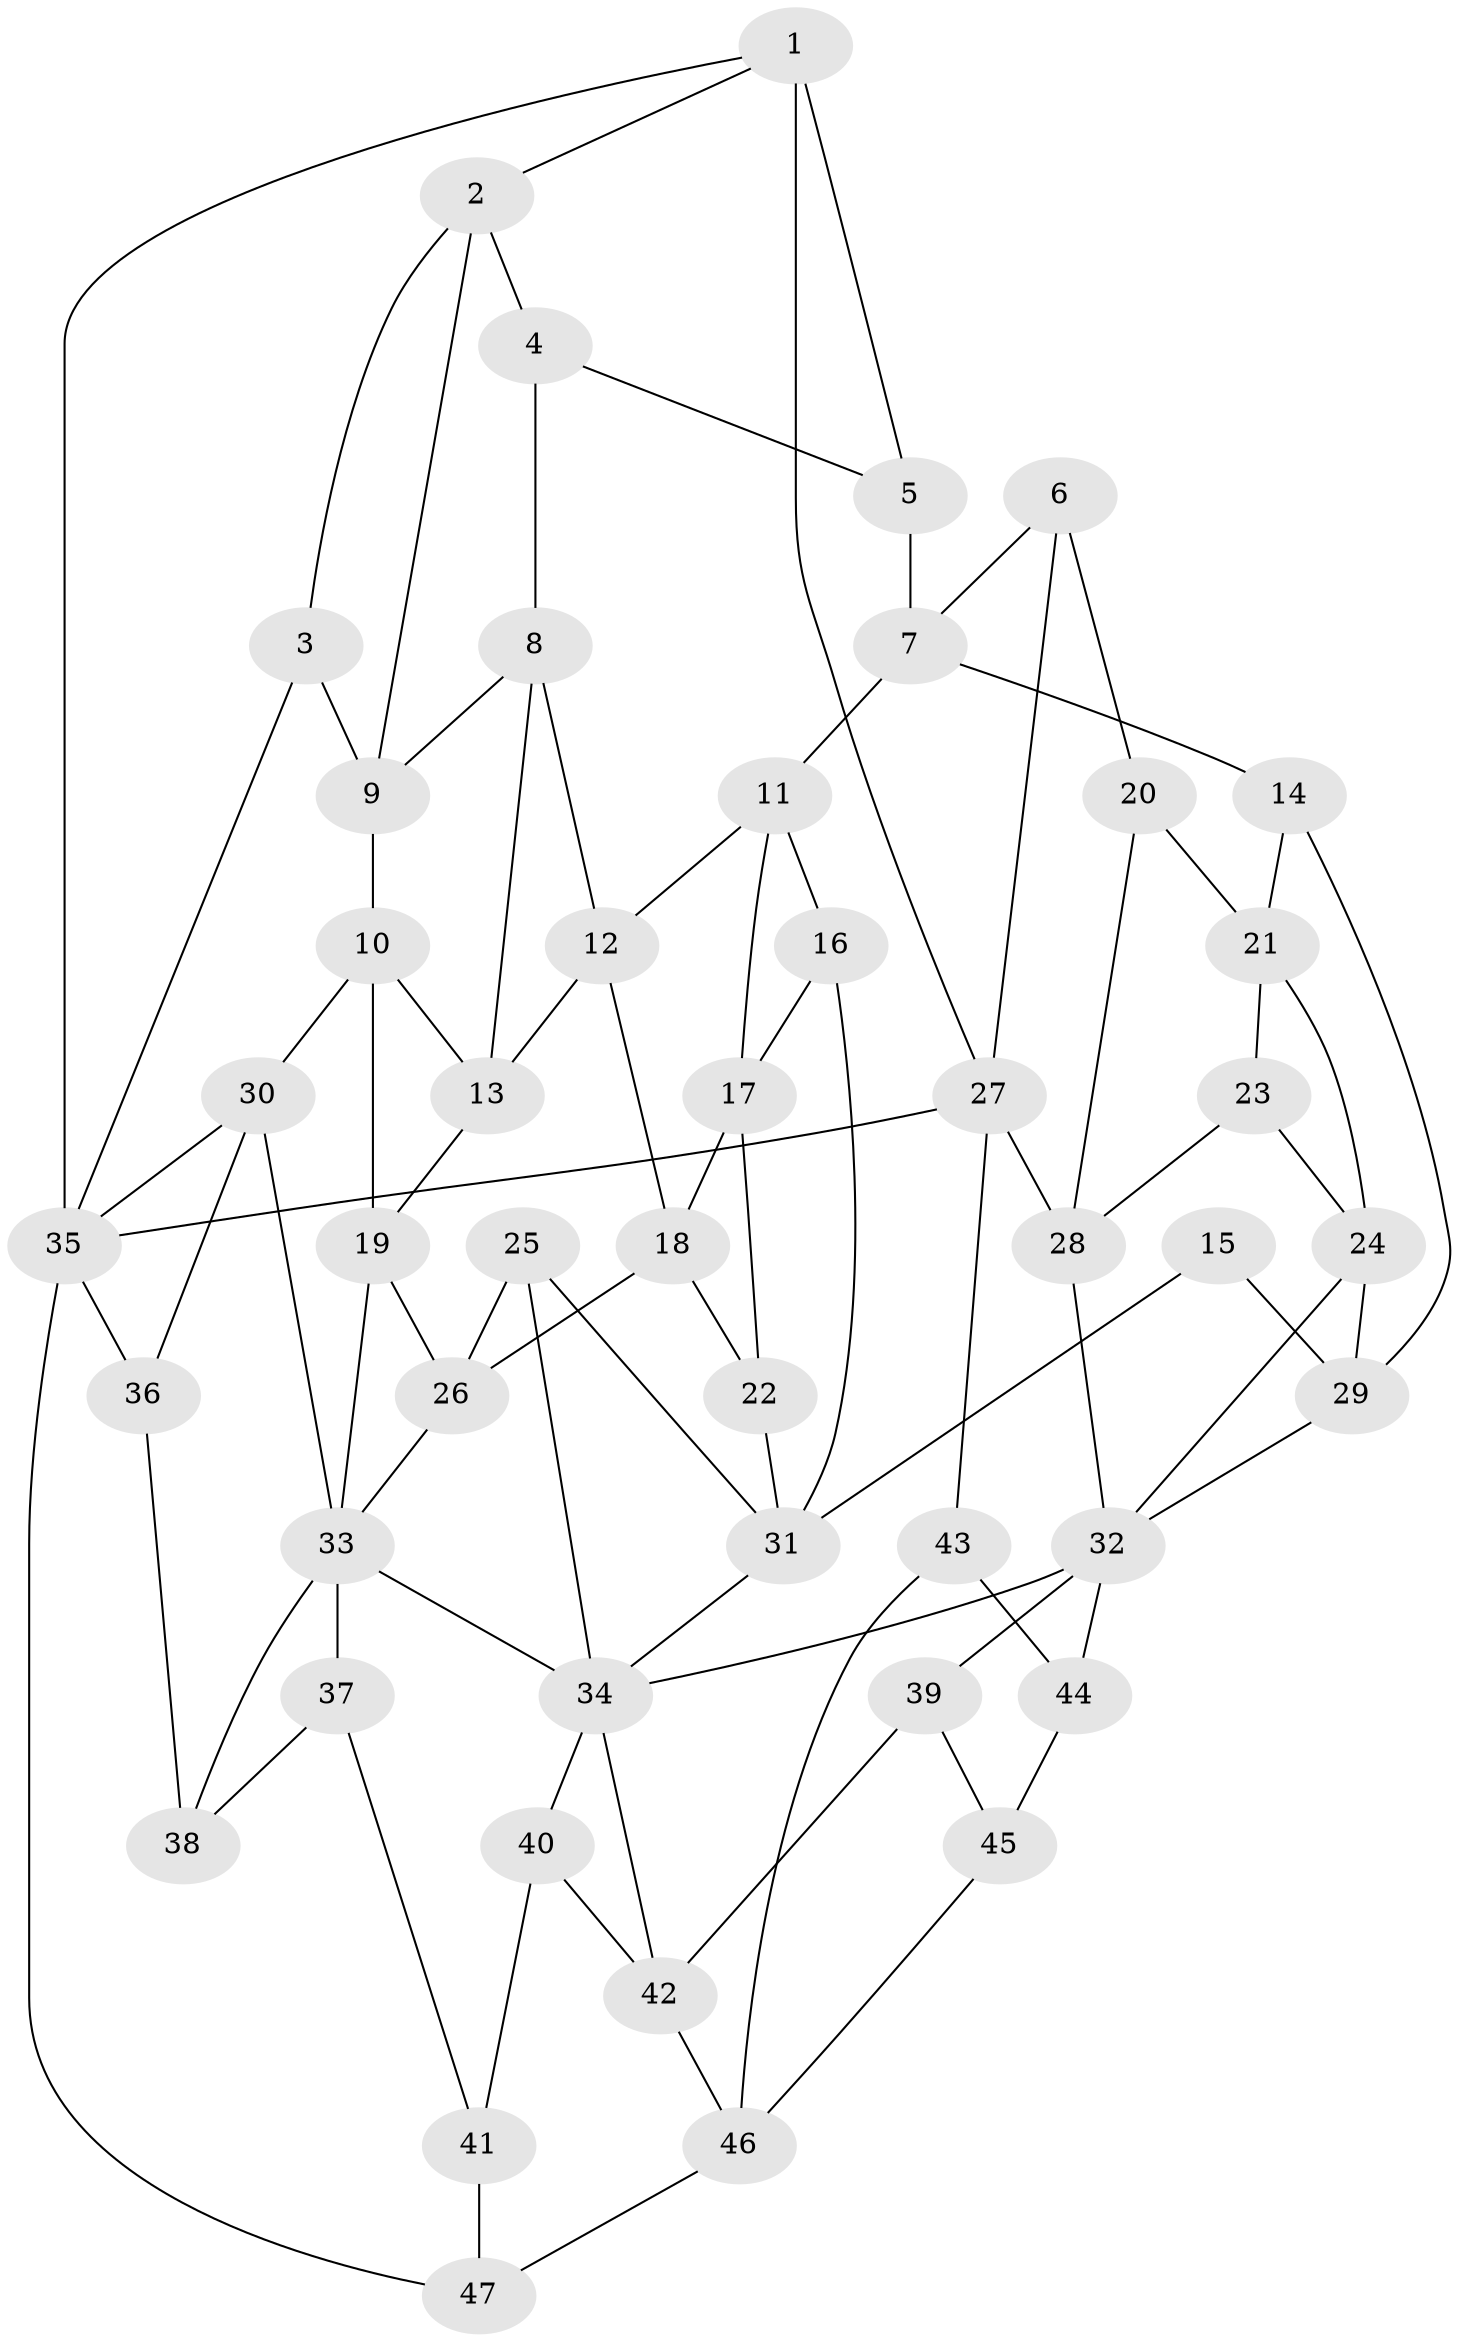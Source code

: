 // original degree distribution, {3: 0.031914893617021274, 4: 0.23404255319148937, 5: 0.5, 6: 0.23404255319148937}
// Generated by graph-tools (version 1.1) at 2025/27/03/09/25 03:27:07]
// undirected, 47 vertices, 88 edges
graph export_dot {
graph [start="1"]
  node [color=gray90,style=filled];
  1;
  2;
  3;
  4;
  5;
  6;
  7;
  8;
  9;
  10;
  11;
  12;
  13;
  14;
  15;
  16;
  17;
  18;
  19;
  20;
  21;
  22;
  23;
  24;
  25;
  26;
  27;
  28;
  29;
  30;
  31;
  32;
  33;
  34;
  35;
  36;
  37;
  38;
  39;
  40;
  41;
  42;
  43;
  44;
  45;
  46;
  47;
  1 -- 2 [weight=1.0];
  1 -- 5 [weight=2.0];
  1 -- 27 [weight=1.0];
  1 -- 35 [weight=1.0];
  2 -- 3 [weight=1.0];
  2 -- 4 [weight=1.0];
  2 -- 9 [weight=1.0];
  3 -- 9 [weight=1.0];
  3 -- 35 [weight=1.0];
  4 -- 5 [weight=1.0];
  4 -- 8 [weight=1.0];
  5 -- 7 [weight=1.0];
  6 -- 7 [weight=1.0];
  6 -- 20 [weight=1.0];
  6 -- 27 [weight=1.0];
  7 -- 11 [weight=1.0];
  7 -- 14 [weight=1.0];
  8 -- 9 [weight=1.0];
  8 -- 12 [weight=1.0];
  8 -- 13 [weight=1.0];
  9 -- 10 [weight=1.0];
  10 -- 13 [weight=1.0];
  10 -- 19 [weight=1.0];
  10 -- 30 [weight=1.0];
  11 -- 12 [weight=1.0];
  11 -- 16 [weight=1.0];
  11 -- 17 [weight=1.0];
  12 -- 13 [weight=1.0];
  12 -- 18 [weight=1.0];
  13 -- 19 [weight=1.0];
  14 -- 21 [weight=1.0];
  14 -- 29 [weight=1.0];
  15 -- 29 [weight=1.0];
  15 -- 31 [weight=2.0];
  16 -- 17 [weight=1.0];
  16 -- 31 [weight=1.0];
  17 -- 18 [weight=1.0];
  17 -- 22 [weight=1.0];
  18 -- 22 [weight=1.0];
  18 -- 26 [weight=1.0];
  19 -- 26 [weight=1.0];
  19 -- 33 [weight=1.0];
  20 -- 21 [weight=1.0];
  20 -- 28 [weight=1.0];
  21 -- 23 [weight=1.0];
  21 -- 24 [weight=1.0];
  22 -- 31 [weight=1.0];
  23 -- 24 [weight=1.0];
  23 -- 28 [weight=1.0];
  24 -- 29 [weight=1.0];
  24 -- 32 [weight=1.0];
  25 -- 26 [weight=1.0];
  25 -- 31 [weight=1.0];
  25 -- 34 [weight=1.0];
  26 -- 33 [weight=1.0];
  27 -- 28 [weight=1.0];
  27 -- 35 [weight=2.0];
  27 -- 43 [weight=1.0];
  28 -- 32 [weight=1.0];
  29 -- 32 [weight=1.0];
  30 -- 33 [weight=1.0];
  30 -- 35 [weight=1.0];
  30 -- 36 [weight=1.0];
  31 -- 34 [weight=1.0];
  32 -- 34 [weight=1.0];
  32 -- 39 [weight=1.0];
  32 -- 44 [weight=1.0];
  33 -- 34 [weight=1.0];
  33 -- 37 [weight=1.0];
  33 -- 38 [weight=1.0];
  34 -- 40 [weight=1.0];
  34 -- 42 [weight=1.0];
  35 -- 36 [weight=1.0];
  35 -- 47 [weight=1.0];
  36 -- 38 [weight=2.0];
  37 -- 38 [weight=1.0];
  37 -- 41 [weight=1.0];
  39 -- 42 [weight=1.0];
  39 -- 45 [weight=1.0];
  40 -- 41 [weight=1.0];
  40 -- 42 [weight=1.0];
  41 -- 47 [weight=2.0];
  42 -- 46 [weight=1.0];
  43 -- 44 [weight=1.0];
  43 -- 46 [weight=1.0];
  44 -- 45 [weight=2.0];
  45 -- 46 [weight=1.0];
  46 -- 47 [weight=1.0];
}
